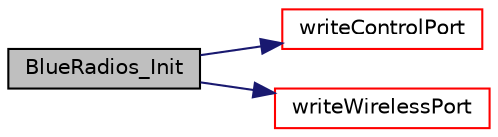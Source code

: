 digraph "BlueRadios_Init"
{
  edge [fontname="Helvetica",fontsize="10",labelfontname="Helvetica",labelfontsize="10"];
  node [fontname="Helvetica",fontsize="10",shape=record];
  rankdir="LR";
  Node0 [label="BlueRadios_Init",height=0.2,width=0.4,color="black", fillcolor="grey75", style="filled", fontcolor="black"];
  Node0 -> Node1 [color="midnightblue",fontsize="10",style="solid",fontname="Helvetica"];
  Node1 [label="writeControlPort",height=0.2,width=0.4,color="red", fillcolor="white", style="filled",URL="$control__lpsci_8c.html#a6d4965cc969559b94475da397011f314"];
  Node0 -> Node3 [color="midnightblue",fontsize="10",style="solid",fontname="Helvetica"];
  Node3 [label="writeWirelessPort",height=0.2,width=0.4,color="red", fillcolor="white", style="filled",URL="$control_8c.html#acb3383fd1d5fe2678879bb01266e7701"];
}
